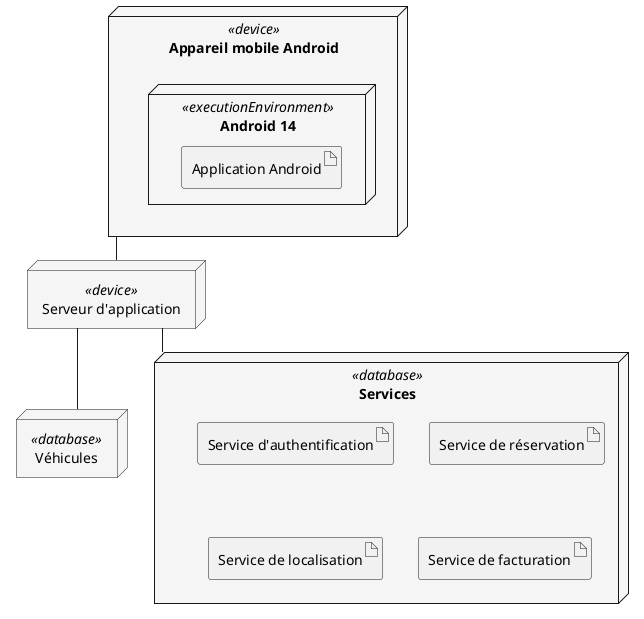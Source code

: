 @startuml
skinparam backgroundcolor transparent
skinparam NodeBackgroundColor whitesmoke
skinparam linetype ortho
 
node "Appareil mobile Android" as androidDevice <<device>>{
  node "Android 14" <<executionEnvironment>> {
      artifact "Application Android"
  }
}
node "Serveur d'application" as backend <<device>>
node Véhicules <<database>>
node Services <<database>> {
    artifact "Service d'authentification" as authservice
    artifact "Service de réservation" as bookingservice
    artifact "Service de localisation" as locationservice
    artifact "Service de facturation" as billingservice
}


androidDevice -- backend
backend -- Véhicules
backend -- Services

@enduml
